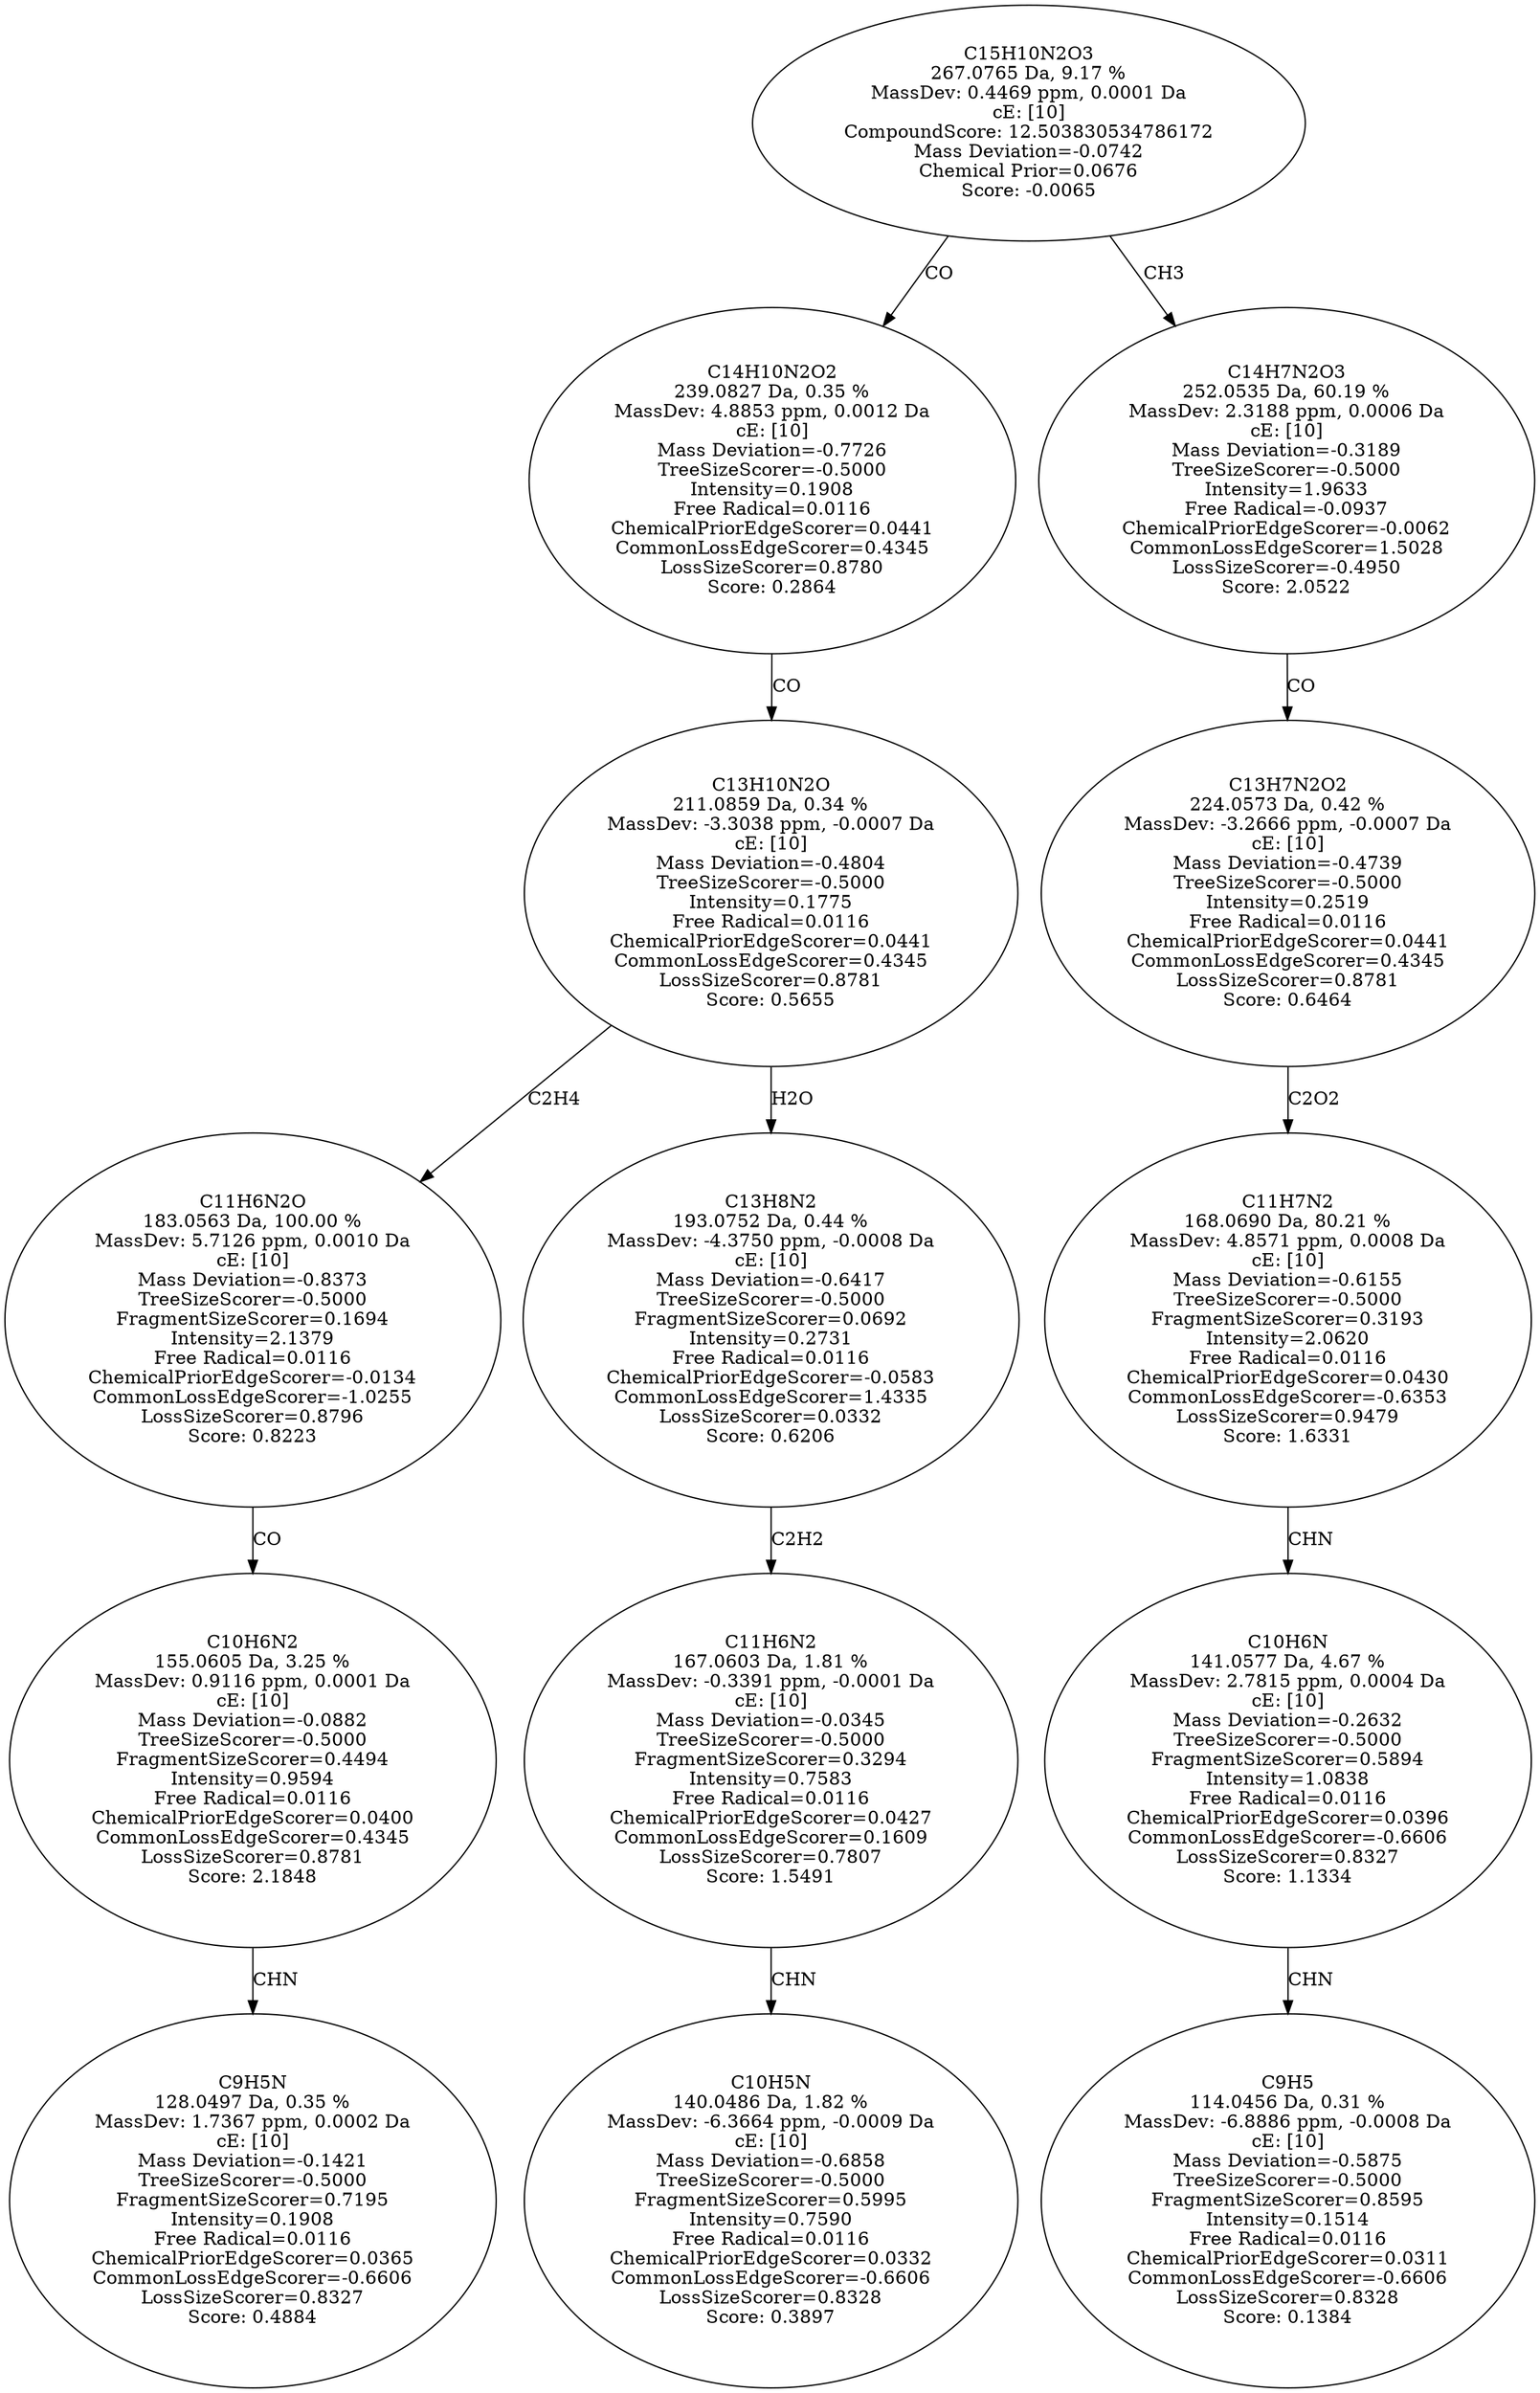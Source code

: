 strict digraph {
v1 [label="C9H5N\n128.0497 Da, 0.35 %\nMassDev: 1.7367 ppm, 0.0002 Da\ncE: [10]\nMass Deviation=-0.1421\nTreeSizeScorer=-0.5000\nFragmentSizeScorer=0.7195\nIntensity=0.1908\nFree Radical=0.0116\nChemicalPriorEdgeScorer=0.0365\nCommonLossEdgeScorer=-0.6606\nLossSizeScorer=0.8327\nScore: 0.4884"];
v2 [label="C10H6N2\n155.0605 Da, 3.25 %\nMassDev: 0.9116 ppm, 0.0001 Da\ncE: [10]\nMass Deviation=-0.0882\nTreeSizeScorer=-0.5000\nFragmentSizeScorer=0.4494\nIntensity=0.9594\nFree Radical=0.0116\nChemicalPriorEdgeScorer=0.0400\nCommonLossEdgeScorer=0.4345\nLossSizeScorer=0.8781\nScore: 2.1848"];
v3 [label="C11H6N2O\n183.0563 Da, 100.00 %\nMassDev: 5.7126 ppm, 0.0010 Da\ncE: [10]\nMass Deviation=-0.8373\nTreeSizeScorer=-0.5000\nFragmentSizeScorer=0.1694\nIntensity=2.1379\nFree Radical=0.0116\nChemicalPriorEdgeScorer=-0.0134\nCommonLossEdgeScorer=-1.0255\nLossSizeScorer=0.8796\nScore: 0.8223"];
v4 [label="C10H5N\n140.0486 Da, 1.82 %\nMassDev: -6.3664 ppm, -0.0009 Da\ncE: [10]\nMass Deviation=-0.6858\nTreeSizeScorer=-0.5000\nFragmentSizeScorer=0.5995\nIntensity=0.7590\nFree Radical=0.0116\nChemicalPriorEdgeScorer=0.0332\nCommonLossEdgeScorer=-0.6606\nLossSizeScorer=0.8328\nScore: 0.3897"];
v5 [label="C11H6N2\n167.0603 Da, 1.81 %\nMassDev: -0.3391 ppm, -0.0001 Da\ncE: [10]\nMass Deviation=-0.0345\nTreeSizeScorer=-0.5000\nFragmentSizeScorer=0.3294\nIntensity=0.7583\nFree Radical=0.0116\nChemicalPriorEdgeScorer=0.0427\nCommonLossEdgeScorer=0.1609\nLossSizeScorer=0.7807\nScore: 1.5491"];
v6 [label="C13H8N2\n193.0752 Da, 0.44 %\nMassDev: -4.3750 ppm, -0.0008 Da\ncE: [10]\nMass Deviation=-0.6417\nTreeSizeScorer=-0.5000\nFragmentSizeScorer=0.0692\nIntensity=0.2731\nFree Radical=0.0116\nChemicalPriorEdgeScorer=-0.0583\nCommonLossEdgeScorer=1.4335\nLossSizeScorer=0.0332\nScore: 0.6206"];
v7 [label="C13H10N2O\n211.0859 Da, 0.34 %\nMassDev: -3.3038 ppm, -0.0007 Da\ncE: [10]\nMass Deviation=-0.4804\nTreeSizeScorer=-0.5000\nIntensity=0.1775\nFree Radical=0.0116\nChemicalPriorEdgeScorer=0.0441\nCommonLossEdgeScorer=0.4345\nLossSizeScorer=0.8781\nScore: 0.5655"];
v8 [label="C14H10N2O2\n239.0827 Da, 0.35 %\nMassDev: 4.8853 ppm, 0.0012 Da\ncE: [10]\nMass Deviation=-0.7726\nTreeSizeScorer=-0.5000\nIntensity=0.1908\nFree Radical=0.0116\nChemicalPriorEdgeScorer=0.0441\nCommonLossEdgeScorer=0.4345\nLossSizeScorer=0.8780\nScore: 0.2864"];
v9 [label="C9H5\n114.0456 Da, 0.31 %\nMassDev: -6.8886 ppm, -0.0008 Da\ncE: [10]\nMass Deviation=-0.5875\nTreeSizeScorer=-0.5000\nFragmentSizeScorer=0.8595\nIntensity=0.1514\nFree Radical=0.0116\nChemicalPriorEdgeScorer=0.0311\nCommonLossEdgeScorer=-0.6606\nLossSizeScorer=0.8328\nScore: 0.1384"];
v10 [label="C10H6N\n141.0577 Da, 4.67 %\nMassDev: 2.7815 ppm, 0.0004 Da\ncE: [10]\nMass Deviation=-0.2632\nTreeSizeScorer=-0.5000\nFragmentSizeScorer=0.5894\nIntensity=1.0838\nFree Radical=0.0116\nChemicalPriorEdgeScorer=0.0396\nCommonLossEdgeScorer=-0.6606\nLossSizeScorer=0.8327\nScore: 1.1334"];
v11 [label="C11H7N2\n168.0690 Da, 80.21 %\nMassDev: 4.8571 ppm, 0.0008 Da\ncE: [10]\nMass Deviation=-0.6155\nTreeSizeScorer=-0.5000\nFragmentSizeScorer=0.3193\nIntensity=2.0620\nFree Radical=0.0116\nChemicalPriorEdgeScorer=0.0430\nCommonLossEdgeScorer=-0.6353\nLossSizeScorer=0.9479\nScore: 1.6331"];
v12 [label="C13H7N2O2\n224.0573 Da, 0.42 %\nMassDev: -3.2666 ppm, -0.0007 Da\ncE: [10]\nMass Deviation=-0.4739\nTreeSizeScorer=-0.5000\nIntensity=0.2519\nFree Radical=0.0116\nChemicalPriorEdgeScorer=0.0441\nCommonLossEdgeScorer=0.4345\nLossSizeScorer=0.8781\nScore: 0.6464"];
v13 [label="C14H7N2O3\n252.0535 Da, 60.19 %\nMassDev: 2.3188 ppm, 0.0006 Da\ncE: [10]\nMass Deviation=-0.3189\nTreeSizeScorer=-0.5000\nIntensity=1.9633\nFree Radical=-0.0937\nChemicalPriorEdgeScorer=-0.0062\nCommonLossEdgeScorer=1.5028\nLossSizeScorer=-0.4950\nScore: 2.0522"];
v14 [label="C15H10N2O3\n267.0765 Da, 9.17 %\nMassDev: 0.4469 ppm, 0.0001 Da\ncE: [10]\nCompoundScore: 12.503830534786172\nMass Deviation=-0.0742\nChemical Prior=0.0676\nScore: -0.0065"];
v2 -> v1 [label="CHN"];
v3 -> v2 [label="CO"];
v7 -> v3 [label="C2H4"];
v5 -> v4 [label="CHN"];
v6 -> v5 [label="C2H2"];
v7 -> v6 [label="H2O"];
v8 -> v7 [label="CO"];
v14 -> v8 [label="CO"];
v10 -> v9 [label="CHN"];
v11 -> v10 [label="CHN"];
v12 -> v11 [label="C2O2"];
v13 -> v12 [label="CO"];
v14 -> v13 [label="CH3"];
}